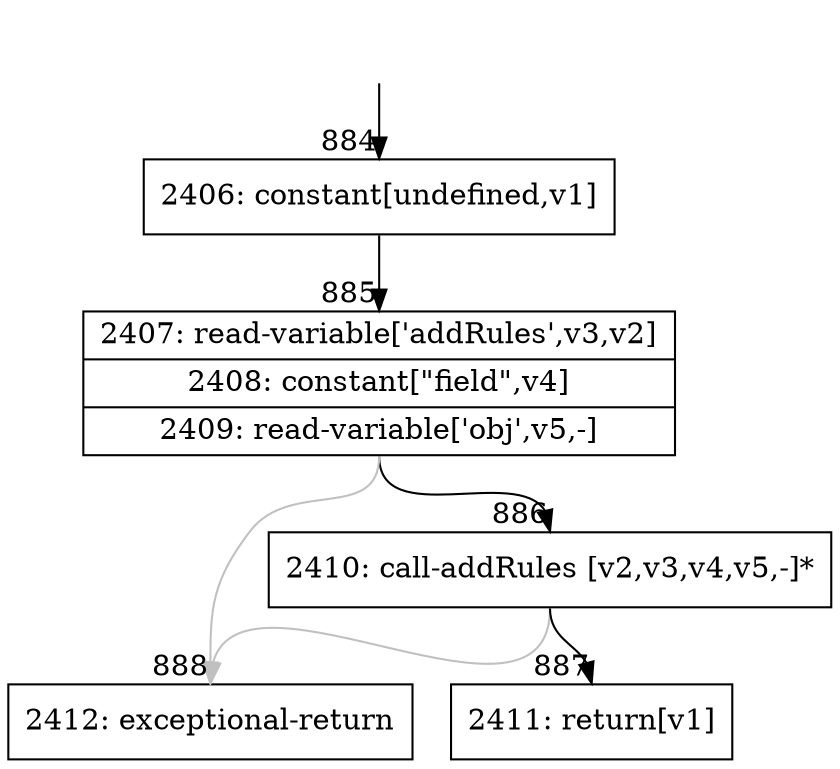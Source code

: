 digraph {
rankdir="TD"
BB_entry85[shape=none,label=""];
BB_entry85 -> BB884 [tailport=s, headport=n, headlabel="    884"]
BB884 [shape=record label="{2406: constant[undefined,v1]}" ] 
BB884 -> BB885 [tailport=s, headport=n, headlabel="      885"]
BB885 [shape=record label="{2407: read-variable['addRules',v3,v2]|2408: constant[\"field\",v4]|2409: read-variable['obj',v5,-]}" ] 
BB885 -> BB886 [tailport=s, headport=n, headlabel="      886"]
BB885 -> BB888 [tailport=s, headport=n, color=gray, headlabel="      888"]
BB886 [shape=record label="{2410: call-addRules [v2,v3,v4,v5,-]*}" ] 
BB886 -> BB887 [tailport=s, headport=n, headlabel="      887"]
BB886 -> BB888 [tailport=s, headport=n, color=gray]
BB887 [shape=record label="{2411: return[v1]}" ] 
BB888 [shape=record label="{2412: exceptional-return}" ] 
//#$~ 761
}
